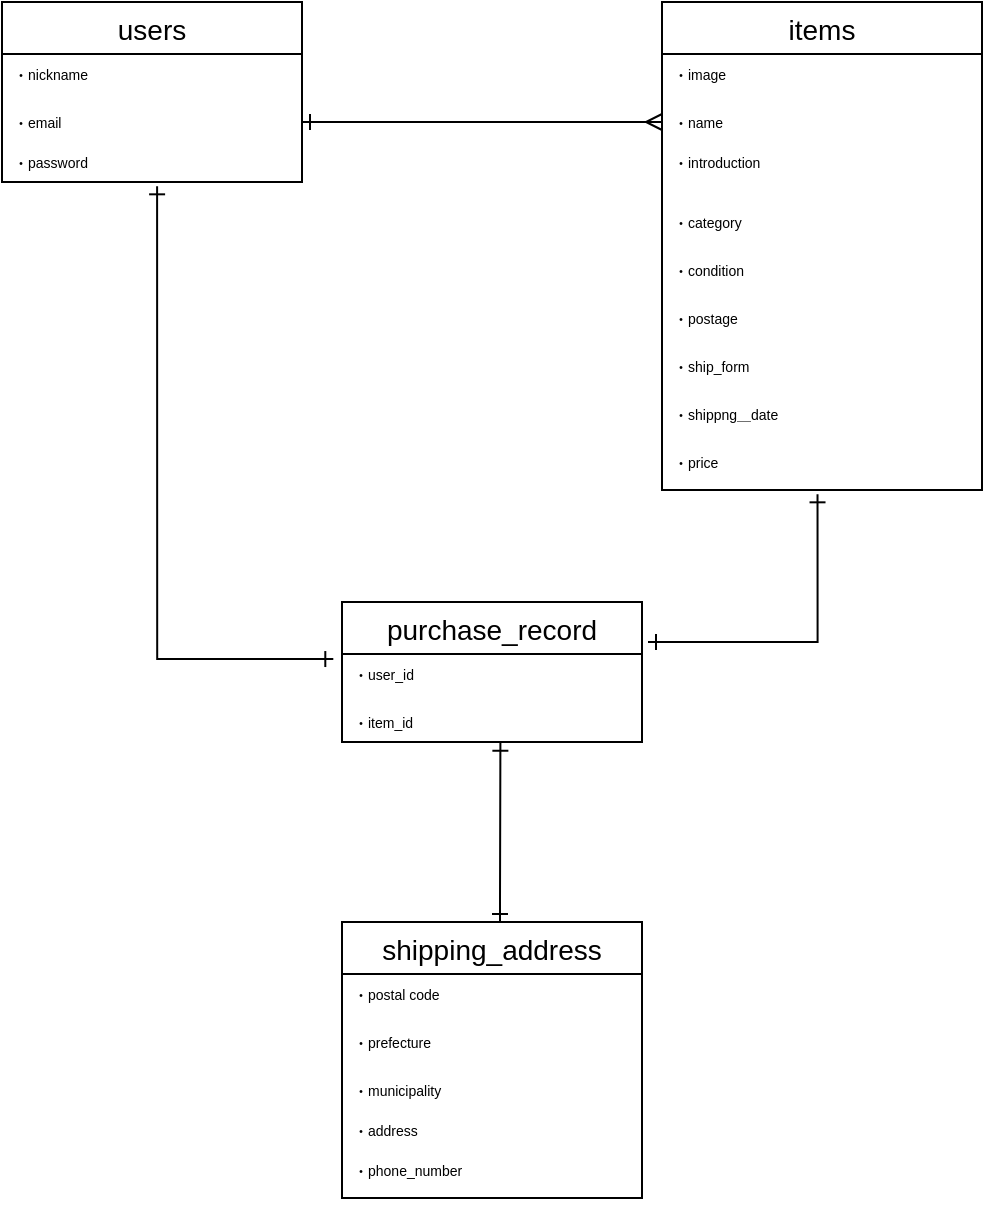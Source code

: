 <mxfile version="13.10.0" type="embed">
    <diagram id="21BQQoAR38u8p2mGWJKQ" name="ページ1">
        <mxGraphModel dx="488" dy="413" grid="1" gridSize="10" guides="1" tooltips="1" connect="1" arrows="1" fold="1" page="1" pageScale="1" pageWidth="850" pageHeight="1100" math="0" shadow="0">
            <root>
                <mxCell id="0"/>
                <mxCell id="1" parent="0"/>
                <mxCell id="4" value="users" style="swimlane;fontStyle=0;childLayout=stackLayout;horizontal=1;startSize=26;horizontalStack=0;resizeParent=1;resizeParentMax=0;resizeLast=0;collapsible=1;marginBottom=0;align=center;fontSize=14;strokeWidth=1;swimlaneLine=1;spacing=1;" parent="1" vertex="1">
                    <mxGeometry x="230" y="300" width="150" height="90" as="geometry"/>
                </mxCell>
                <mxCell id="5" value="・nickname" style="text;strokeColor=none;fillColor=none;spacingLeft=4;spacingRight=4;overflow=hidden;rotatable=0;points=[[0,0.5],[1,0.5]];portConstraint=eastwest;fontSize=7;" parent="4" vertex="1">
                    <mxGeometry y="26" width="150" height="24" as="geometry"/>
                </mxCell>
                <mxCell id="6" value="・email" style="text;strokeColor=none;fillColor=none;spacingLeft=4;spacingRight=4;overflow=hidden;rotatable=0;points=[[0,0.5],[1,0.5]];portConstraint=eastwest;fontSize=7;" parent="4" vertex="1">
                    <mxGeometry y="50" width="150" height="20" as="geometry"/>
                </mxCell>
                <mxCell id="7" value="・password" style="text;strokeColor=none;fillColor=none;spacingLeft=4;spacingRight=4;overflow=hidden;rotatable=0;points=[[0,0.5],[1,0.5]];portConstraint=eastwest;fontSize=7;" parent="4" vertex="1">
                    <mxGeometry y="70" width="150" height="20" as="geometry"/>
                </mxCell>
                <mxCell id="13" value="items" style="swimlane;fontStyle=0;childLayout=stackLayout;horizontal=1;startSize=26;horizontalStack=0;resizeParent=1;resizeParentMax=0;resizeLast=0;collapsible=1;marginBottom=0;align=center;fontSize=14;" parent="1" vertex="1">
                    <mxGeometry x="560" y="300" width="160" height="244" as="geometry"/>
                </mxCell>
                <mxCell id="14" value="・image" style="text;strokeColor=none;fillColor=none;spacingLeft=4;spacingRight=4;overflow=hidden;rotatable=0;points=[[0,0.5],[1,0.5]];portConstraint=eastwest;fontSize=7;" parent="13" vertex="1">
                    <mxGeometry y="26" width="160" height="24" as="geometry"/>
                </mxCell>
                <mxCell id="15" value="・name" style="text;strokeColor=none;fillColor=none;spacingLeft=4;spacingRight=4;overflow=hidden;rotatable=0;points=[[0,0.5],[1,0.5]];portConstraint=eastwest;fontSize=7;" parent="13" vertex="1">
                    <mxGeometry y="50" width="160" height="20" as="geometry"/>
                </mxCell>
                <mxCell id="16" value="・introduction&#10;" style="text;strokeColor=none;fillColor=none;spacingLeft=4;spacingRight=4;overflow=hidden;rotatable=0;points=[[0,0.5],[1,0.5]];portConstraint=eastwest;fontSize=7;" parent="13" vertex="1">
                    <mxGeometry y="70" width="160" height="30" as="geometry"/>
                </mxCell>
                <mxCell id="44" value="・category" style="text;strokeColor=none;fillColor=none;spacingLeft=4;spacingRight=4;overflow=hidden;rotatable=0;points=[[0,0.5],[1,0.5]];portConstraint=eastwest;fontSize=7;" vertex="1" parent="13">
                    <mxGeometry y="100" width="160" height="24" as="geometry"/>
                </mxCell>
                <mxCell id="47" value="・condition" style="text;strokeColor=none;fillColor=none;spacingLeft=4;spacingRight=4;overflow=hidden;rotatable=0;points=[[0,0.5],[1,0.5]];portConstraint=eastwest;fontSize=7;" vertex="1" parent="13">
                    <mxGeometry y="124" width="160" height="24" as="geometry"/>
                </mxCell>
                <mxCell id="46" value="・postage&#10;" style="text;strokeColor=none;fillColor=none;spacingLeft=4;spacingRight=4;overflow=hidden;rotatable=0;points=[[0,0.5],[1,0.5]];portConstraint=eastwest;fontSize=7;" vertex="1" parent="13">
                    <mxGeometry y="148" width="160" height="24" as="geometry"/>
                </mxCell>
                <mxCell id="45" value="・ship_form&#10;" style="text;strokeColor=none;fillColor=none;spacingLeft=4;spacingRight=4;overflow=hidden;rotatable=0;points=[[0,0.5],[1,0.5]];portConstraint=eastwest;fontSize=7;" vertex="1" parent="13">
                    <mxGeometry y="172" width="160" height="24" as="geometry"/>
                </mxCell>
                <mxCell id="48" value="・shippng＿date&#10;" style="text;strokeColor=none;fillColor=none;spacingLeft=4;spacingRight=4;overflow=hidden;rotatable=0;points=[[0,0.5],[1,0.5]];portConstraint=eastwest;fontSize=7;" vertex="1" parent="13">
                    <mxGeometry y="196" width="160" height="24" as="geometry"/>
                </mxCell>
                <mxCell id="49" value="・price" style="text;strokeColor=none;fillColor=none;spacingLeft=4;spacingRight=4;overflow=hidden;rotatable=0;points=[[0,0.5],[1,0.5]];portConstraint=eastwest;fontSize=7;" vertex="1" parent="13">
                    <mxGeometry y="220" width="160" height="24" as="geometry"/>
                </mxCell>
                <mxCell id="53" style="edgeStyle=orthogonalEdgeStyle;rounded=0;orthogonalLoop=1;jettySize=auto;html=1;startArrow=ERone;startFill=0;sourcePerimeterSpacing=0;endArrow=ERone;endFill=0;strokeWidth=1;fontSize=7;entryX=0.528;entryY=1.02;entryDx=0;entryDy=0;entryPerimeter=0;" edge="1" parent="1" source="27" target="39">
                    <mxGeometry relative="1" as="geometry">
                        <mxPoint x="190" y="600" as="targetPoint"/>
                        <Array as="points">
                            <mxPoint x="479" y="750"/>
                            <mxPoint x="479" y="750"/>
                        </Array>
                    </mxGeometry>
                </mxCell>
                <mxCell id="27" value="shipping_address" style="swimlane;fontStyle=0;childLayout=stackLayout;horizontal=1;startSize=26;horizontalStack=0;resizeParent=1;resizeParentMax=0;resizeLast=0;collapsible=1;marginBottom=0;align=center;fontSize=14;strokeWidth=1;swimlaneLine=1;spacing=1;" vertex="1" parent="1">
                    <mxGeometry x="400" y="760" width="150" height="138" as="geometry"/>
                </mxCell>
                <mxCell id="28" value="・postal code" style="text;strokeColor=none;fillColor=none;spacingLeft=4;spacingRight=4;overflow=hidden;rotatable=0;points=[[0,0.5],[1,0.5]];portConstraint=eastwest;fontSize=7;" vertex="1" parent="27">
                    <mxGeometry y="26" width="150" height="24" as="geometry"/>
                </mxCell>
                <mxCell id="29" value="・prefecture" style="text;strokeColor=none;fillColor=none;spacingLeft=4;spacingRight=4;overflow=hidden;rotatable=0;points=[[0,0.5],[1,0.5]];portConstraint=eastwest;fontSize=7;" vertex="1" parent="27">
                    <mxGeometry y="50" width="150" height="24" as="geometry"/>
                </mxCell>
                <mxCell id="30" value="・municipality" style="text;strokeColor=none;fillColor=none;spacingLeft=4;spacingRight=4;overflow=hidden;rotatable=0;points=[[0,0.5],[1,0.5]];portConstraint=eastwest;fontSize=7;" vertex="1" parent="27">
                    <mxGeometry y="74" width="150" height="20" as="geometry"/>
                </mxCell>
                <mxCell id="31" value="・address" style="text;strokeColor=none;fillColor=none;spacingLeft=4;spacingRight=4;overflow=hidden;rotatable=0;points=[[0,0.5],[1,0.5]];portConstraint=eastwest;fontSize=7;" vertex="1" parent="27">
                    <mxGeometry y="94" width="150" height="20" as="geometry"/>
                </mxCell>
                <mxCell id="32" value="・phone_number" style="text;strokeColor=none;fillColor=none;spacingLeft=4;spacingRight=4;overflow=hidden;rotatable=0;points=[[0,0.5],[1,0.5]];portConstraint=eastwest;fontSize=7;" vertex="1" parent="27">
                    <mxGeometry y="114" width="150" height="24" as="geometry"/>
                </mxCell>
                <mxCell id="36" value="purchase_record" style="swimlane;fontStyle=0;childLayout=stackLayout;horizontal=1;startSize=26;horizontalStack=0;resizeParent=1;resizeParentMax=0;resizeLast=0;collapsible=1;marginBottom=0;align=center;fontSize=14;strokeWidth=1;swimlaneLine=1;spacing=1;" vertex="1" parent="1">
                    <mxGeometry x="400" y="600" width="150" height="70" as="geometry"/>
                </mxCell>
                <mxCell id="37" value="・user_id&#10;" style="text;strokeColor=none;fillColor=none;spacingLeft=4;spacingRight=4;overflow=hidden;rotatable=0;points=[[0,0.5],[1,0.5]];portConstraint=eastwest;fontSize=7;" vertex="1" parent="36">
                    <mxGeometry y="26" width="150" height="24" as="geometry"/>
                </mxCell>
                <mxCell id="39" value="・item_id&#10;&#10;" style="text;strokeColor=none;fillColor=none;spacingLeft=4;spacingRight=4;overflow=hidden;rotatable=0;points=[[0,0.5],[1,0.5]];portConstraint=eastwest;fontSize=7;" vertex="1" parent="36">
                    <mxGeometry y="50" width="150" height="20" as="geometry"/>
                </mxCell>
                <mxCell id="50" style="edgeStyle=orthogonalEdgeStyle;rounded=0;orthogonalLoop=1;jettySize=auto;html=1;fontSize=7;endArrow=ERmany;endFill=0;entryX=0;entryY=0.5;entryDx=0;entryDy=0;strokeWidth=1;sourcePerimeterSpacing=0;startArrow=ERone;startFill=0;" edge="1" parent="1" target="15">
                    <mxGeometry relative="1" as="geometry">
                        <mxPoint x="380" y="360" as="sourcePoint"/>
                        <mxPoint x="530" y="360" as="targetPoint"/>
                        <Array as="points">
                            <mxPoint x="380" y="360"/>
                        </Array>
                    </mxGeometry>
                </mxCell>
                <mxCell id="51" style="edgeStyle=orthogonalEdgeStyle;rounded=0;orthogonalLoop=1;jettySize=auto;html=1;fontSize=7;endArrow=ERone;endFill=0;strokeWidth=1;sourcePerimeterSpacing=0;startArrow=ERone;startFill=0;exitX=0.517;exitY=1.108;exitDx=0;exitDy=0;exitPerimeter=0;entryX=-0.029;entryY=0.105;entryDx=0;entryDy=0;entryPerimeter=0;" edge="1" parent="1" source="7" target="37">
                    <mxGeometry relative="1" as="geometry">
                        <mxPoint x="170" y="470" as="sourcePoint"/>
                        <mxPoint x="386" y="629" as="targetPoint"/>
                        <Array as="points">
                            <mxPoint x="308" y="628"/>
                        </Array>
                    </mxGeometry>
                </mxCell>
                <mxCell id="55" style="edgeStyle=orthogonalEdgeStyle;rounded=0;orthogonalLoop=1;jettySize=auto;html=1;startArrow=ERone;startFill=0;sourcePerimeterSpacing=0;endArrow=ERone;endFill=0;strokeWidth=1;fontSize=7;entryX=0.486;entryY=1.09;entryDx=0;entryDy=0;entryPerimeter=0;" edge="1" parent="1" target="49">
                    <mxGeometry relative="1" as="geometry">
                        <mxPoint x="489.2" y="680.4" as="targetPoint"/>
                        <mxPoint x="553" y="620" as="sourcePoint"/>
                        <Array as="points">
                            <mxPoint x="638" y="620"/>
                        </Array>
                    </mxGeometry>
                </mxCell>
            </root>
        </mxGraphModel>
    </diagram>
</mxfile>